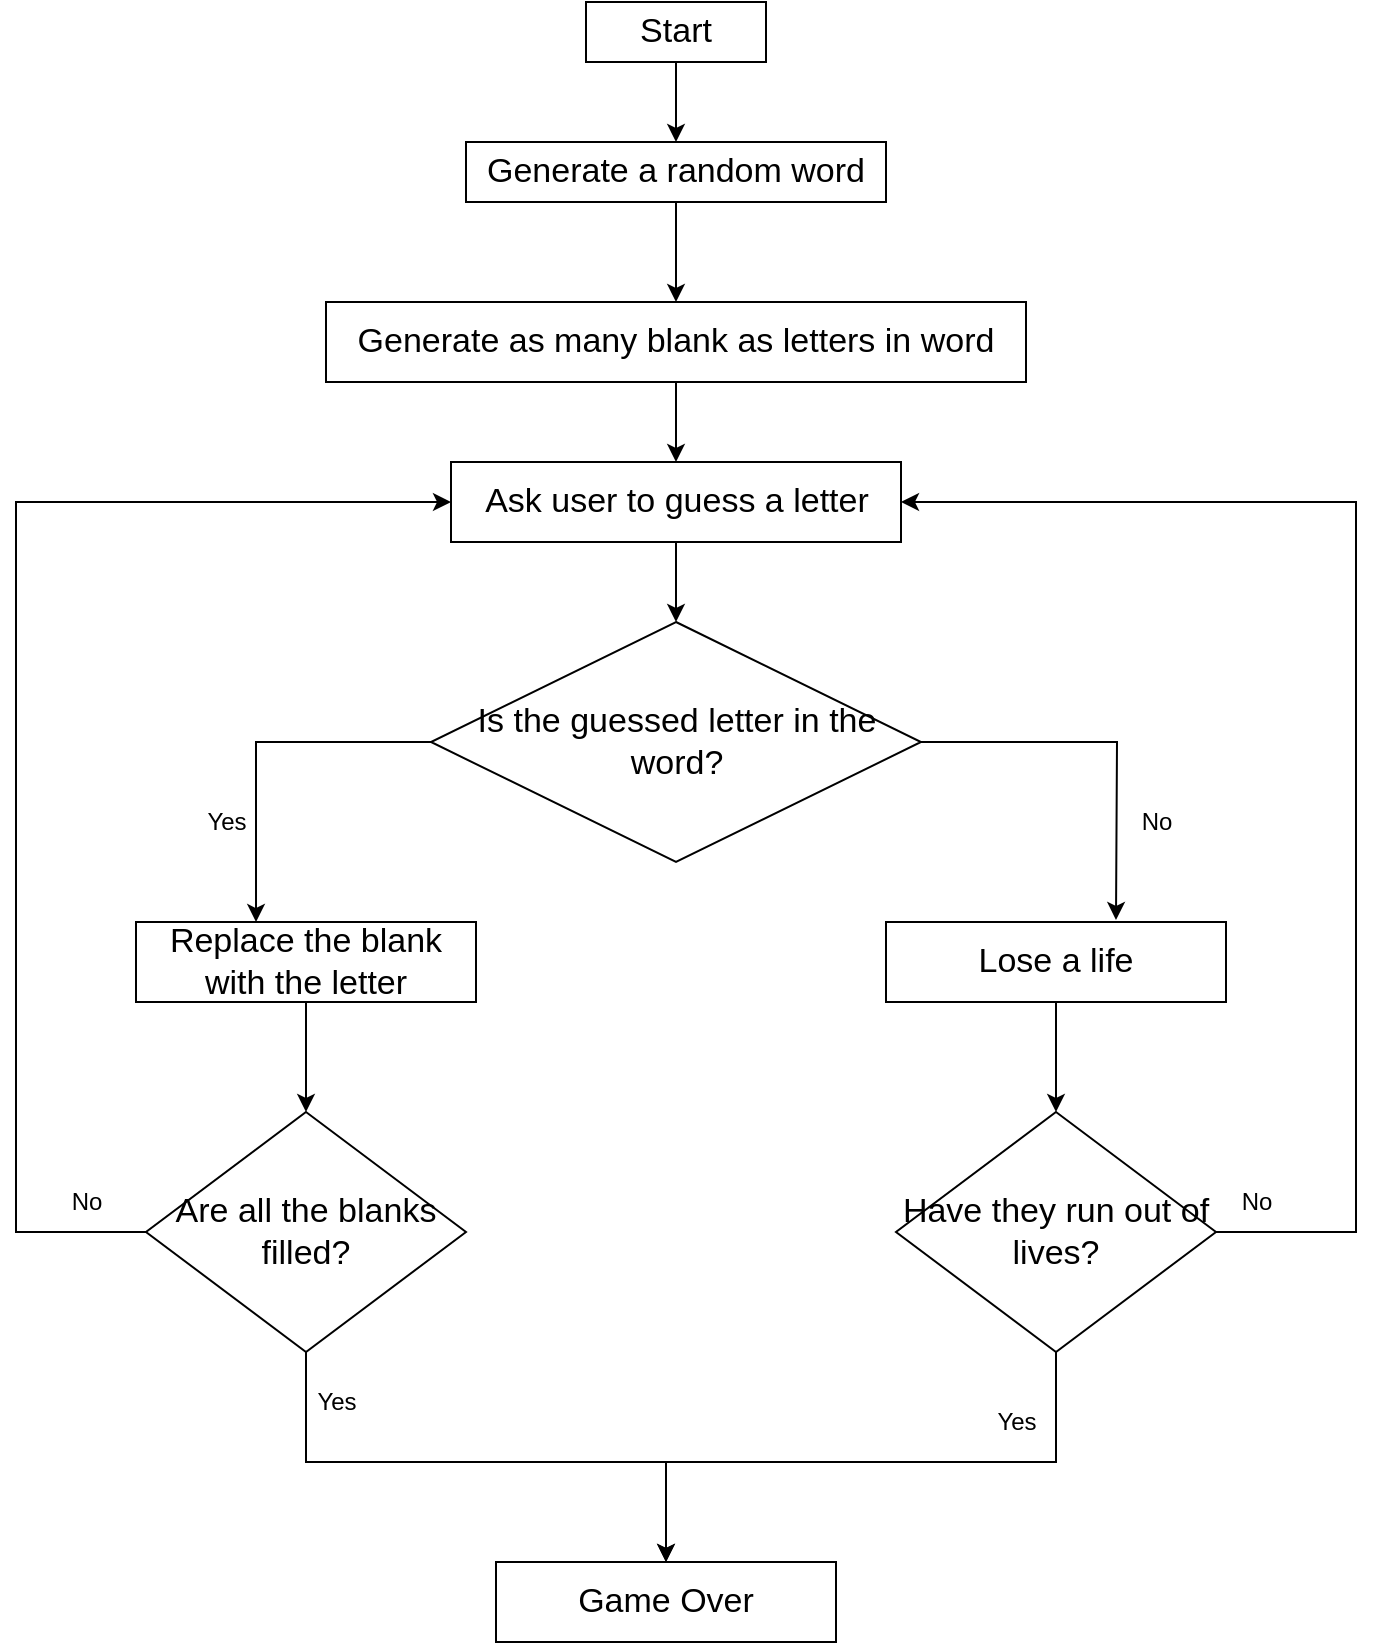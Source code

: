 <mxfile version="14.6.0" type="device"><diagram id="p96zJIAvxHAuDVzd8QQH" name="Page-1"><mxGraphModel dx="782" dy="437" grid="1" gridSize="10" guides="1" tooltips="1" connect="1" arrows="1" fold="1" page="1" pageScale="1" pageWidth="827" pageHeight="1169" math="0" shadow="0"><root><mxCell id="0"/><mxCell id="1" parent="0"/><mxCell id="_Thea_ViSLF0qgJ-IssD-4" value="" style="edgeStyle=orthogonalEdgeStyle;rounded=0;orthogonalLoop=1;jettySize=auto;html=1;" edge="1" parent="1" source="_Thea_ViSLF0qgJ-IssD-2" target="_Thea_ViSLF0qgJ-IssD-3"><mxGeometry relative="1" as="geometry"/></mxCell><mxCell id="_Thea_ViSLF0qgJ-IssD-2" value="&lt;font style=&quot;font-size: 17px&quot;&gt;Start&lt;/font&gt;" style="rounded=0;whiteSpace=wrap;html=1;" vertex="1" parent="1"><mxGeometry x="335" y="30" width="90" height="30" as="geometry"/></mxCell><mxCell id="_Thea_ViSLF0qgJ-IssD-9" value="" style="edgeStyle=orthogonalEdgeStyle;rounded=0;orthogonalLoop=1;jettySize=auto;html=1;" edge="1" parent="1" source="_Thea_ViSLF0qgJ-IssD-3" target="_Thea_ViSLF0qgJ-IssD-8"><mxGeometry relative="1" as="geometry"/></mxCell><mxCell id="_Thea_ViSLF0qgJ-IssD-3" value="&lt;span style=&quot;font-size: 17px&quot;&gt;Generate a random word&lt;/span&gt;" style="rounded=0;whiteSpace=wrap;html=1;" vertex="1" parent="1"><mxGeometry x="275" y="100" width="210" height="30" as="geometry"/></mxCell><mxCell id="_Thea_ViSLF0qgJ-IssD-16" value="" style="edgeStyle=orthogonalEdgeStyle;rounded=0;orthogonalLoop=1;jettySize=auto;html=1;" edge="1" parent="1" source="_Thea_ViSLF0qgJ-IssD-8" target="_Thea_ViSLF0qgJ-IssD-15"><mxGeometry relative="1" as="geometry"/></mxCell><mxCell id="_Thea_ViSLF0qgJ-IssD-8" value="&lt;span style=&quot;font-size: 17px&quot;&gt;Generate&lt;/span&gt;&lt;span style=&quot;font-size: 17px&quot;&gt;&amp;nbsp;as many blank as letters in word&lt;/span&gt;" style="rounded=0;whiteSpace=wrap;html=1;" vertex="1" parent="1"><mxGeometry x="205" y="180" width="350" height="40" as="geometry"/></mxCell><mxCell id="_Thea_ViSLF0qgJ-IssD-19" value="" style="edgeStyle=orthogonalEdgeStyle;rounded=0;orthogonalLoop=1;jettySize=auto;html=1;" edge="1" parent="1" source="_Thea_ViSLF0qgJ-IssD-15" target="_Thea_ViSLF0qgJ-IssD-18"><mxGeometry relative="1" as="geometry"/></mxCell><mxCell id="_Thea_ViSLF0qgJ-IssD-15" value="&lt;span style=&quot;font-size: 17px&quot;&gt;Ask user to guess a letter&lt;/span&gt;" style="rounded=0;whiteSpace=wrap;html=1;" vertex="1" parent="1"><mxGeometry x="267.5" y="260" width="225" height="40" as="geometry"/></mxCell><mxCell id="_Thea_ViSLF0qgJ-IssD-23" style="edgeStyle=orthogonalEdgeStyle;rounded=0;orthogonalLoop=1;jettySize=auto;html=1;entryX=0.353;entryY=0;entryDx=0;entryDy=0;entryPerimeter=0;" edge="1" parent="1" source="_Thea_ViSLF0qgJ-IssD-18" target="_Thea_ViSLF0qgJ-IssD-20"><mxGeometry relative="1" as="geometry"><mxPoint x="140" y="480" as="targetPoint"/><Array as="points"><mxPoint x="170" y="400"/></Array></mxGeometry></mxCell><mxCell id="_Thea_ViSLF0qgJ-IssD-24" style="edgeStyle=orthogonalEdgeStyle;rounded=0;orthogonalLoop=1;jettySize=auto;html=1;exitX=1;exitY=0.5;exitDx=0;exitDy=0;" edge="1" parent="1" source="_Thea_ViSLF0qgJ-IssD-18"><mxGeometry relative="1" as="geometry"><mxPoint x="600" y="489" as="targetPoint"/></mxGeometry></mxCell><mxCell id="_Thea_ViSLF0qgJ-IssD-18" value="&lt;font style=&quot;font-size: 17px&quot;&gt;Is the guessed letter in the word?&lt;/font&gt;" style="rhombus;whiteSpace=wrap;html=1;" vertex="1" parent="1"><mxGeometry x="257.5" y="340" width="245" height="120" as="geometry"/></mxCell><mxCell id="_Thea_ViSLF0qgJ-IssD-29" value="" style="edgeStyle=orthogonalEdgeStyle;rounded=0;orthogonalLoop=1;jettySize=auto;html=1;" edge="1" parent="1" source="_Thea_ViSLF0qgJ-IssD-20" target="_Thea_ViSLF0qgJ-IssD-27"><mxGeometry relative="1" as="geometry"/></mxCell><mxCell id="_Thea_ViSLF0qgJ-IssD-20" value="&lt;span style=&quot;font-size: 17px&quot;&gt;Replace the blank with the letter&lt;/span&gt;" style="rounded=0;whiteSpace=wrap;html=1;" vertex="1" parent="1"><mxGeometry x="110" y="490" width="170" height="40" as="geometry"/></mxCell><mxCell id="_Thea_ViSLF0qgJ-IssD-30" value="" style="edgeStyle=orthogonalEdgeStyle;rounded=0;orthogonalLoop=1;jettySize=auto;html=1;" edge="1" parent="1" source="_Thea_ViSLF0qgJ-IssD-21" target="_Thea_ViSLF0qgJ-IssD-28"><mxGeometry relative="1" as="geometry"/></mxCell><mxCell id="_Thea_ViSLF0qgJ-IssD-21" value="&lt;span style=&quot;font-size: 17px&quot;&gt;Lose a life&lt;/span&gt;" style="rounded=0;whiteSpace=wrap;html=1;" vertex="1" parent="1"><mxGeometry x="485" y="490" width="170" height="40" as="geometry"/></mxCell><mxCell id="_Thea_ViSLF0qgJ-IssD-25" value="Yes" style="text;html=1;align=center;verticalAlign=middle;resizable=0;points=[];autosize=1;strokeColor=none;" vertex="1" parent="1"><mxGeometry x="140" y="430" width="30" height="20" as="geometry"/></mxCell><mxCell id="_Thea_ViSLF0qgJ-IssD-26" value="No" style="text;html=1;align=center;verticalAlign=middle;resizable=0;points=[];autosize=1;strokeColor=none;" vertex="1" parent="1"><mxGeometry x="605" y="430" width="30" height="20" as="geometry"/></mxCell><mxCell id="_Thea_ViSLF0qgJ-IssD-31" style="edgeStyle=orthogonalEdgeStyle;rounded=0;orthogonalLoop=1;jettySize=auto;html=1;" edge="1" parent="1" source="_Thea_ViSLF0qgJ-IssD-27" target="_Thea_ViSLF0qgJ-IssD-15"><mxGeometry relative="1" as="geometry"><Array as="points"><mxPoint x="50" y="645"/><mxPoint x="50" y="280"/></Array></mxGeometry></mxCell><mxCell id="_Thea_ViSLF0qgJ-IssD-36" style="edgeStyle=orthogonalEdgeStyle;rounded=0;orthogonalLoop=1;jettySize=auto;html=1;" edge="1" parent="1" source="_Thea_ViSLF0qgJ-IssD-27" target="_Thea_ViSLF0qgJ-IssD-35"><mxGeometry relative="1" as="geometry"><Array as="points"><mxPoint x="195" y="760"/></Array></mxGeometry></mxCell><mxCell id="_Thea_ViSLF0qgJ-IssD-27" value="&lt;font style=&quot;font-size: 17px&quot;&gt;Are all the blanks filled?&lt;/font&gt;" style="rhombus;whiteSpace=wrap;html=1;" vertex="1" parent="1"><mxGeometry x="115" y="585" width="160" height="120" as="geometry"/></mxCell><mxCell id="_Thea_ViSLF0qgJ-IssD-32" style="edgeStyle=orthogonalEdgeStyle;rounded=0;orthogonalLoop=1;jettySize=auto;html=1;" edge="1" parent="1" source="_Thea_ViSLF0qgJ-IssD-28" target="_Thea_ViSLF0qgJ-IssD-15"><mxGeometry relative="1" as="geometry"><Array as="points"><mxPoint x="720" y="645"/><mxPoint x="720" y="280"/></Array></mxGeometry></mxCell><mxCell id="_Thea_ViSLF0qgJ-IssD-38" style="edgeStyle=orthogonalEdgeStyle;rounded=0;orthogonalLoop=1;jettySize=auto;html=1;entryX=0.5;entryY=0;entryDx=0;entryDy=0;" edge="1" parent="1" source="_Thea_ViSLF0qgJ-IssD-28" target="_Thea_ViSLF0qgJ-IssD-35"><mxGeometry relative="1" as="geometry"><Array as="points"><mxPoint x="570" y="760"/><mxPoint x="375" y="760"/></Array></mxGeometry></mxCell><mxCell id="_Thea_ViSLF0qgJ-IssD-28" value="&lt;font style=&quot;font-size: 17px&quot;&gt;Have they run out of lives?&lt;/font&gt;" style="rhombus;whiteSpace=wrap;html=1;" vertex="1" parent="1"><mxGeometry x="490" y="585" width="160" height="120" as="geometry"/></mxCell><mxCell id="_Thea_ViSLF0qgJ-IssD-33" value="No" style="text;html=1;align=center;verticalAlign=middle;resizable=0;points=[];autosize=1;strokeColor=none;" vertex="1" parent="1"><mxGeometry x="655" y="620" width="30" height="20" as="geometry"/></mxCell><mxCell id="_Thea_ViSLF0qgJ-IssD-34" value="No" style="text;html=1;align=center;verticalAlign=middle;resizable=0;points=[];autosize=1;strokeColor=none;" vertex="1" parent="1"><mxGeometry x="70" y="620" width="30" height="20" as="geometry"/></mxCell><mxCell id="_Thea_ViSLF0qgJ-IssD-35" value="&lt;span style=&quot;font-size: 17px&quot;&gt;Game Over&lt;/span&gt;" style="rounded=0;whiteSpace=wrap;html=1;" vertex="1" parent="1"><mxGeometry x="290" y="810" width="170" height="40" as="geometry"/></mxCell><mxCell id="_Thea_ViSLF0qgJ-IssD-39" value="Yes" style="text;html=1;align=center;verticalAlign=middle;resizable=0;points=[];autosize=1;strokeColor=none;" vertex="1" parent="1"><mxGeometry x="195" y="720" width="30" height="20" as="geometry"/></mxCell><mxCell id="_Thea_ViSLF0qgJ-IssD-40" value="Yes" style="text;html=1;align=center;verticalAlign=middle;resizable=0;points=[];autosize=1;strokeColor=none;" vertex="1" parent="1"><mxGeometry x="535" y="730" width="30" height="20" as="geometry"/></mxCell></root></mxGraphModel></diagram></mxfile>